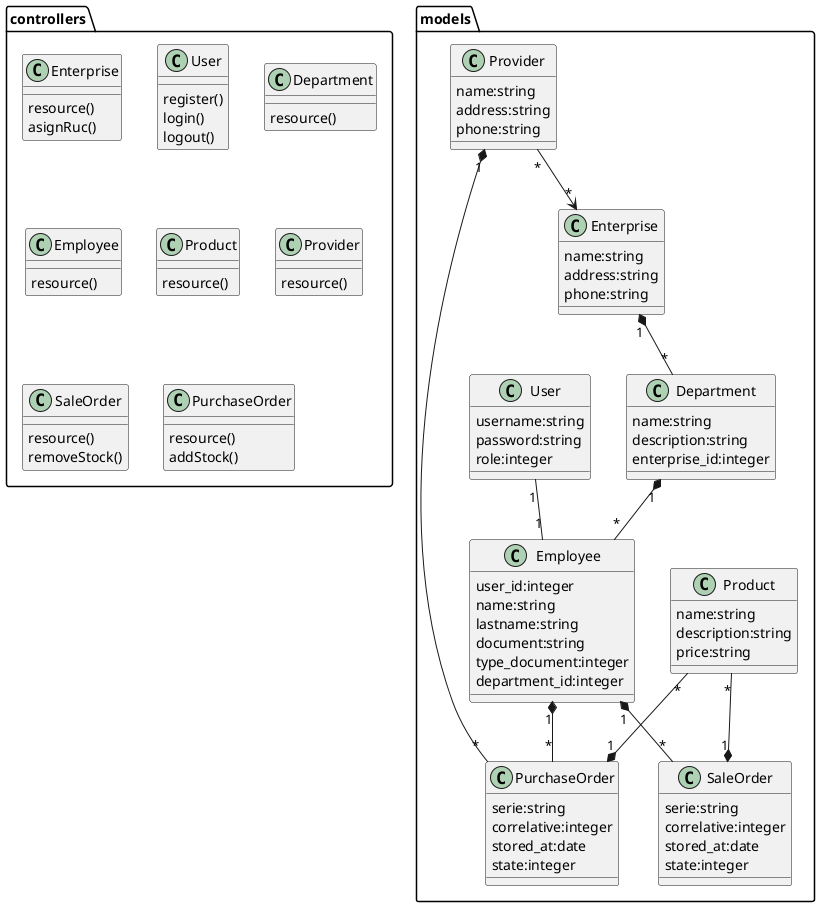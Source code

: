 @startuml
class models.Enterprise{
    name:string
    address:string
    phone:string
}
class models.User{
    username:string
    password:string
    role:integer
}
class models.Department{
    name:string
    description:string
    enterprise_id:integer
}
class models.Employee{
    user_id:integer
    name:string
    lastname:string
    document:string
    type_document:integer
    department_id:integer
}
class models.Provider{
    name:string
    address:string
    phone:string
}
class models.Product{
    name:string
    description:string
    price:string
}
class models.PurchaseOrder{
    serie:string
    correlative:integer
    stored_at:date
    state:integer
}
class models.SaleOrder{
    serie:string
    correlative:integer
    stored_at:date
    state:integer
}
class controllers.Enterprise{
    resource()
    asignRuc()
}
class controllers.User{
    register()
    login()
    logout()
}
class controllers.Department{
    resource()
}
class controllers.Employee{
    resource()
}
class controllers.Product{
    resource()
}
class controllers.Provider{
    resource()
}
class controllers.SaleOrder{
    resource()
    removeStock()
}
class controllers.PurchaseOrder{
    resource()
    addStock()
}



models.Enterprise"1"*--"*"models.Department
models.Department"1"*--"*"models.Employee
models.User"1"--"1"models.Employee
models.Provider"*"-->"*"models.Enterprise
models.Employee"1"*--"*"models.PurchaseOrder
models.Employee"1"*--"*"models.SaleOrder
models.Product"*"--*"1"models.SaleOrder
models.Product"*"--*"1"models.PurchaseOrder
models.Provider"1"*--"*"models.PurchaseOrder
@enduml

